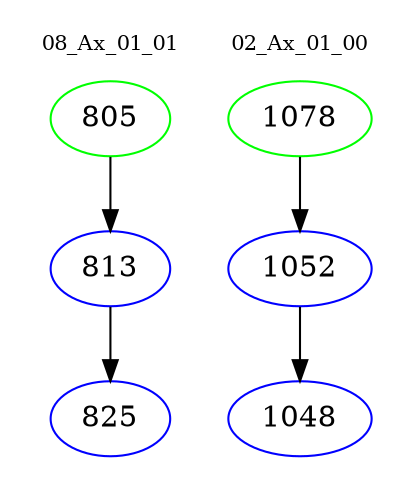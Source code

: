 digraph{
subgraph cluster_0 {
color = white
label = "08_Ax_01_01";
fontsize=10;
T0_805 [label="805", color="green"]
T0_805 -> T0_813 [color="black"]
T0_813 [label="813", color="blue"]
T0_813 -> T0_825 [color="black"]
T0_825 [label="825", color="blue"]
}
subgraph cluster_1 {
color = white
label = "02_Ax_01_00";
fontsize=10;
T1_1078 [label="1078", color="green"]
T1_1078 -> T1_1052 [color="black"]
T1_1052 [label="1052", color="blue"]
T1_1052 -> T1_1048 [color="black"]
T1_1048 [label="1048", color="blue"]
}
}
